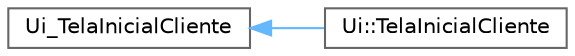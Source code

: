 digraph "Graphical Class Hierarchy"
{
 // LATEX_PDF_SIZE
  bgcolor="transparent";
  edge [fontname=Helvetica,fontsize=10,labelfontname=Helvetica,labelfontsize=10];
  node [fontname=Helvetica,fontsize=10,shape=box,height=0.2,width=0.4];
  rankdir="LR";
  Node0 [id="Node000000",label="Ui_TelaInicialCliente",height=0.2,width=0.4,color="grey40", fillcolor="white", style="filled",URL="$class_ui___tela_inicial_cliente.html",tooltip=" "];
  Node0 -> Node1 [id="edge12_Node000000_Node000001",dir="back",color="steelblue1",style="solid",tooltip=" "];
  Node1 [id="Node000001",label="Ui::TelaInicialCliente",height=0.2,width=0.4,color="grey40", fillcolor="white", style="filled",URL="$class_ui_1_1_tela_inicial_cliente.html",tooltip=" "];
}
